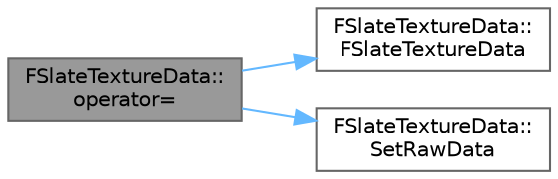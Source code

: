 digraph "FSlateTextureData::operator="
{
 // INTERACTIVE_SVG=YES
 // LATEX_PDF_SIZE
  bgcolor="transparent";
  edge [fontname=Helvetica,fontsize=10,labelfontname=Helvetica,labelfontsize=10];
  node [fontname=Helvetica,fontsize=10,shape=box,height=0.2,width=0.4];
  rankdir="LR";
  Node1 [id="Node000001",label="FSlateTextureData::\loperator=",height=0.2,width=0.4,color="gray40", fillcolor="grey60", style="filled", fontcolor="black",tooltip=" "];
  Node1 -> Node2 [id="edge1_Node000001_Node000002",color="steelblue1",style="solid",tooltip=" "];
  Node2 [id="Node000002",label="FSlateTextureData::\lFSlateTextureData",height=0.2,width=0.4,color="grey40", fillcolor="white", style="filled",URL="$de/d71/structFSlateTextureData.html#a3f681051126f604b908598ed9a07f620",tooltip=" "];
  Node1 -> Node3 [id="edge2_Node000001_Node000003",color="steelblue1",style="solid",tooltip=" "];
  Node3 [id="Node000003",label="FSlateTextureData::\lSetRawData",height=0.2,width=0.4,color="grey40", fillcolor="white", style="filled",URL="$de/d71/structFSlateTextureData.html#a8082c02f854e9dd9671b87ba381a20d1",tooltip=" "];
}

